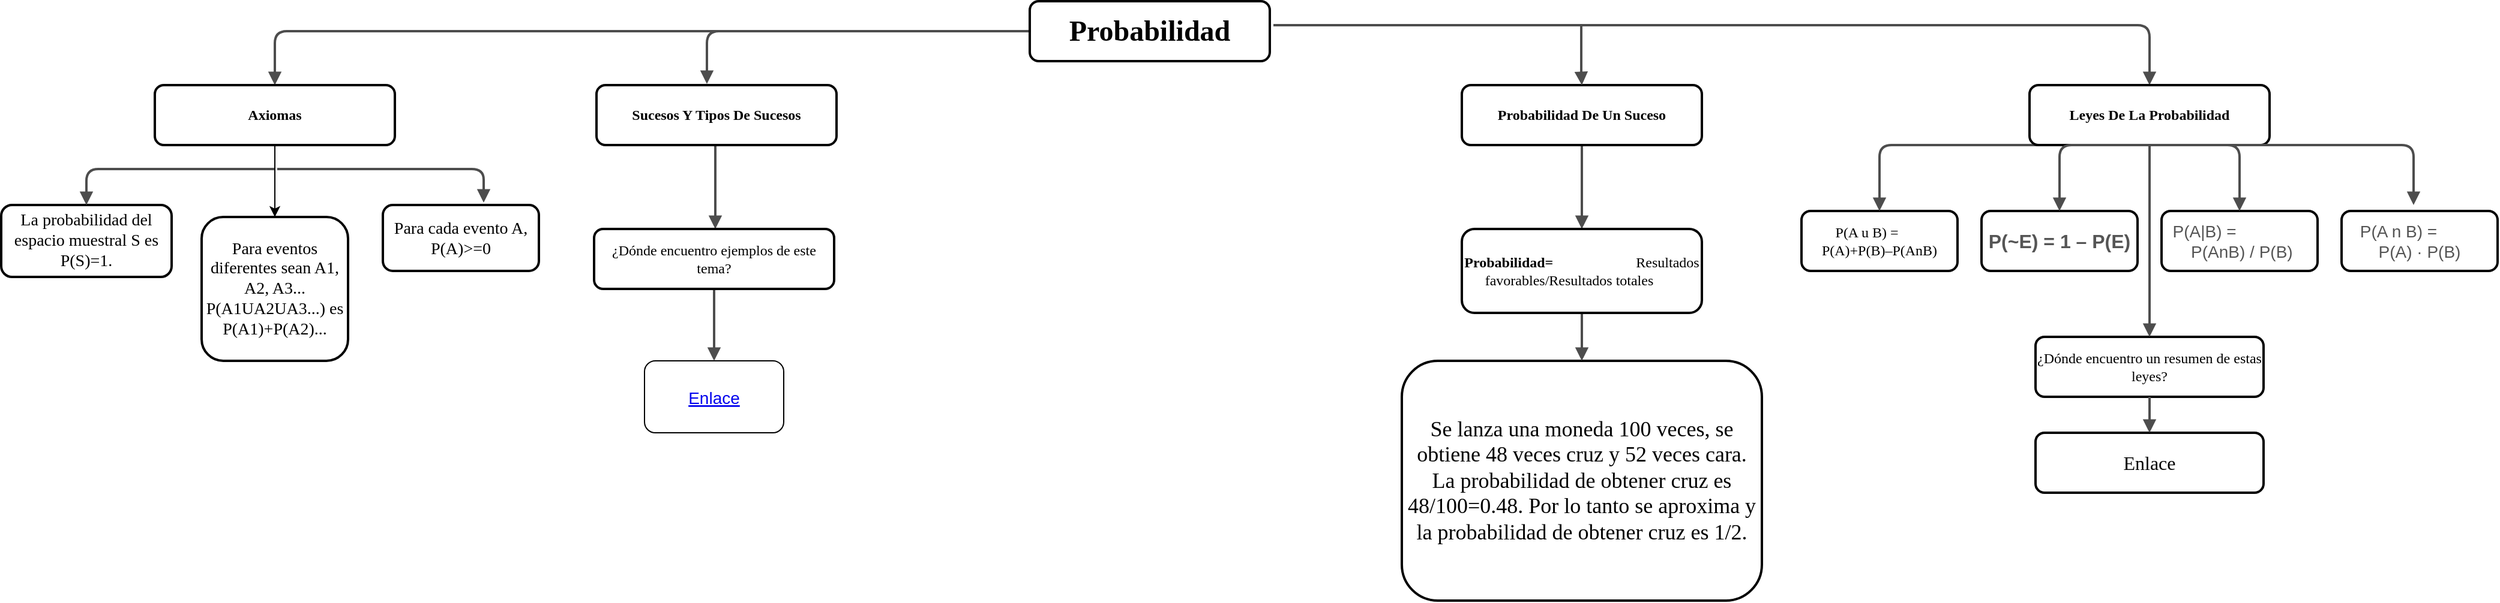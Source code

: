 <mxfile version="15.8.8" type="github">
  <diagram name="Page-1" id="19d8dcba-68ad-dc05-1034-9cf7b2a963f6">
    <mxGraphModel dx="1108" dy="482" grid="1" gridSize="10" guides="1" tooltips="1" connect="1" arrows="1" fold="1" page="1" pageScale="1" pageWidth="1100" pageHeight="850" background="none" math="0" shadow="0">
      <root>
        <mxCell id="0" />
        <mxCell id="1" parent="0" />
        <UserObject label="Enlace" linkTarget="_blank" link="https://www.matematicas10.net/2017/06/tipos-de-sucesos.html" id="TMkLgcARQh1WuAnc6BuK-10">
          <mxCell style="fontColor=#0000EE;fontStyle=4;rounded=1;overflow=hidden;spacing=10;fontSize=14;" vertex="1" parent="1">
            <mxGeometry x="566" y="440" width="116" height="60" as="geometry" />
          </mxCell>
        </UserObject>
        <mxCell id="218ae93e1282097f-12" value="&lt;font style=&quot;font-size: 14px&quot;&gt;La probabilidad del espacio muestral S es P(S)=1.&lt;/font&gt;" style="whiteSpace=wrap;html=1;rounded=1;shadow=0;comic=0;strokeWidth=2;fontFamily=Verdana;align=center;fontSize=10;" parent="1" vertex="1">
          <mxGeometry x="30" y="310" width="142" height="60" as="geometry" />
        </mxCell>
        <mxCell id="218ae93e1282097f-29" value="&lt;font style=&quot;font-size: 18px&quot;&gt;Se lanza una moneda 100 veces, se obtiene 48 veces cruz y 52 veces cara. La probabilidad de obtener cruz es 48/100=0.48. Por lo tanto se aproxima y la probabilidad de obtener cruz es 1/2.&lt;/font&gt;" style="whiteSpace=wrap;html=1;rounded=1;shadow=0;comic=0;strokeWidth=2;fontFamily=Verdana;align=center;fontSize=10;" parent="1" vertex="1">
          <mxGeometry x="1197" y="440" width="300" height="200" as="geometry" />
        </mxCell>
        <mxCell id="218ae93e1282097f-34" value="&lt;font style=&quot;font-size: 12px&quot;&gt;P(A u B) =&amp;nbsp; &amp;nbsp; &amp;nbsp; &amp;nbsp; P(A)+P(B)–P(AnB)&lt;/font&gt;" style="whiteSpace=wrap;html=1;rounded=1;shadow=0;comic=0;strokeWidth=2;fontFamily=Verdana;align=center;fontSize=10;" parent="1" vertex="1">
          <mxGeometry x="1530" y="315" width="130" height="50" as="geometry" />
        </mxCell>
        <mxCell id="218ae93e1282097f-42" value="" style="edgeStyle=orthogonalEdgeStyle;rounded=1;html=1;labelBackgroundColor=none;endArrow=block;endFill=1;strokeColor=#4D4D4D;strokeWidth=2;fontFamily=Verdana;fontSize=12;fontStyle=1;entryX=0.46;entryY=-0.02;entryDx=0;entryDy=0;entryPerimeter=0;" parent="1" target="6257edae8c83ed4a-9" edge="1">
          <mxGeometry relative="1" as="geometry">
            <mxPoint x="880" y="165" as="sourcePoint" />
            <mxPoint x="987" y="220" as="targetPoint" />
            <Array as="points">
              <mxPoint x="618" y="165" />
            </Array>
          </mxGeometry>
        </mxCell>
        <mxCell id="218ae93e1282097f-43" value="" style="edgeStyle=orthogonalEdgeStyle;rounded=1;html=1;labelBackgroundColor=none;endArrow=block;endFill=1;strokeColor=#4D4D4D;strokeWidth=2;fontFamily=Verdana;fontSize=12;fontStyle=1;entryX=0.5;entryY=0;entryDx=0;entryDy=0;" parent="1" source="6257edae8c83ed4a-1" target="218ae93e1282097f-8" edge="1">
          <mxGeometry relative="1" as="geometry">
            <Array as="points">
              <mxPoint x="258" y="165" />
            </Array>
          </mxGeometry>
        </mxCell>
        <mxCell id="218ae93e1282097f-45" value="" style="edgeStyle=elbowEdgeStyle;rounded=1;html=1;labelBackgroundColor=none;endArrow=block;endFill=1;strokeColor=#4D4D4D;strokeWidth=2;fontFamily=Verdana;fontSize=12;fontStyle=1" parent="1" source="6257edae8c83ed4a-9" target="6257edae8c83ed4a-21" edge="1">
          <mxGeometry relative="1" as="geometry" />
        </mxCell>
        <mxCell id="218ae93e1282097f-47" value="" style="edgeStyle=orthogonalEdgeStyle;rounded=1;html=1;labelBackgroundColor=none;endArrow=block;endFill=1;strokeColor=#4D4D4D;strokeWidth=2;fontFamily=Verdana;fontSize=12;fontStyle=1" parent="1" target="218ae93e1282097f-5" edge="1">
          <mxGeometry relative="1" as="geometry">
            <mxPoint x="1090" y="160" as="sourcePoint" />
            <Array as="points">
              <mxPoint x="1347" y="160" />
              <mxPoint x="1737" y="160" />
            </Array>
          </mxGeometry>
        </mxCell>
        <mxCell id="218ae93e1282097f-48" value="" style="edgeStyle=orthogonalEdgeStyle;rounded=1;html=1;labelBackgroundColor=none;endArrow=block;endFill=1;strokeColor=#4D4D4D;strokeWidth=2;fontFamily=Verdana;fontSize=12;fontStyle=1" parent="1" source="218ae93e1282097f-2" target="6257edae8c83ed4a-24" edge="1">
          <mxGeometry relative="1" as="geometry" />
        </mxCell>
        <mxCell id="218ae93e1282097f-49" value="" style="edgeStyle=elbowEdgeStyle;rounded=1;html=1;labelBackgroundColor=none;endArrow=block;endFill=1;strokeColor=#4D4D4D;strokeWidth=2;fontFamily=Verdana;fontSize=10;exitX=0.5;exitY=1;exitDx=0;exitDy=0;entryX=0.5;entryY=0;entryDx=0;entryDy=0;" parent="1" source="218ae93e1282097f-5" target="218ae93e1282097f-34" edge="1">
          <mxGeometry relative="1" as="geometry">
            <Array as="points">
              <mxPoint x="1595" y="290" />
            </Array>
          </mxGeometry>
        </mxCell>
        <mxCell id="218ae93e1282097f-50" value="" style="edgeStyle=orthogonalEdgeStyle;rounded=1;html=1;labelBackgroundColor=none;endArrow=block;endFill=1;strokeColor=#4D4D4D;strokeWidth=2;fontFamily=Verdana;fontSize=10;" parent="1" source="6257edae8c83ed4a-24" target="218ae93e1282097f-29" edge="1">
          <mxGeometry relative="1" as="geometry" />
        </mxCell>
        <mxCell id="218ae93e1282097f-52" value="" style="edgeStyle=elbowEdgeStyle;rounded=1;html=1;labelBackgroundColor=none;endArrow=block;endFill=1;strokeColor=#4D4D4D;strokeWidth=2;fontFamily=Verdana;fontSize=10;" parent="1" source="6257edae8c83ed4a-21" edge="1">
          <mxGeometry relative="1" as="geometry">
            <mxPoint x="624" y="440" as="targetPoint" />
          </mxGeometry>
        </mxCell>
        <mxCell id="218ae93e1282097f-53" value="" style="edgeStyle=elbowEdgeStyle;rounded=1;html=1;labelBackgroundColor=none;endArrow=block;endFill=1;strokeColor=#4D4D4D;strokeWidth=2;fontFamily=Verdana;fontSize=10;entryX=0.5;entryY=0;entryDx=0;entryDy=0;" parent="1" target="218ae93e1282097f-12" edge="1">
          <mxGeometry relative="1" as="geometry">
            <mxPoint x="258" y="280" as="sourcePoint" />
            <Array as="points">
              <mxPoint x="101" y="270" />
              <mxPoint x="101" y="290" />
              <mxPoint x="101" y="280" />
            </Array>
          </mxGeometry>
        </mxCell>
        <mxCell id="TMkLgcARQh1WuAnc6BuK-6" value="" style="edgeStyle=orthogonalEdgeStyle;rounded=0;orthogonalLoop=1;jettySize=auto;html=1;" edge="1" parent="1" source="218ae93e1282097f-8" target="TMkLgcARQh1WuAnc6BuK-5">
          <mxGeometry relative="1" as="geometry" />
        </mxCell>
        <mxCell id="218ae93e1282097f-8" value="Axiomas" style="whiteSpace=wrap;html=1;rounded=1;shadow=0;comic=0;strokeWidth=2;fontFamily=Verdana;align=center;fontSize=12;fontStyle=1" parent="1" vertex="1">
          <mxGeometry x="158" y="210" width="200" height="50" as="geometry" />
        </mxCell>
        <mxCell id="6257edae8c83ed4a-9" value="Sucesos Y Tipos De Sucesos" style="whiteSpace=wrap;html=1;rounded=1;shadow=0;comic=0;strokeWidth=2;fontFamily=Verdana;align=center;fontSize=12;fontStyle=1" parent="1" vertex="1">
          <mxGeometry x="526" y="210" width="200" height="50" as="geometry" />
        </mxCell>
        <mxCell id="6257edae8c83ed4a-21" value="&lt;span style=&quot;font-weight: normal&quot;&gt;¿Dónde encuentro ejemplos de este tema?&lt;/span&gt;" style="whiteSpace=wrap;html=1;rounded=1;shadow=0;comic=0;strokeWidth=2;fontFamily=Verdana;align=center;fontSize=12;fontStyle=1" parent="1" vertex="1">
          <mxGeometry x="524" y="330" width="200" height="50" as="geometry" />
        </mxCell>
        <mxCell id="6257edae8c83ed4a-1" value="&lt;font style=&quot;font-size: 24px&quot;&gt;Probabilidad&lt;/font&gt;" style="whiteSpace=wrap;html=1;rounded=1;shadow=0;comic=0;strokeWidth=2;fontFamily=Verdana;align=center;fontSize=12;fontStyle=1" parent="1" vertex="1">
          <mxGeometry x="887" y="140" width="200" height="50" as="geometry" />
        </mxCell>
        <mxCell id="218ae93e1282097f-2" value="Probabilidad De Un Suceso" style="whiteSpace=wrap;html=1;rounded=1;shadow=0;comic=0;strokeWidth=2;fontFamily=Verdana;align=center;fontSize=12;fontStyle=1" parent="1" vertex="1">
          <mxGeometry x="1247" y="210" width="200" height="50" as="geometry" />
        </mxCell>
        <mxCell id="6257edae8c83ed4a-24" value="Probabilidad=&amp;nbsp; &amp;nbsp; &amp;nbsp; &amp;nbsp; &amp;nbsp; &amp;nbsp; &amp;nbsp; &amp;nbsp; &amp;nbsp; &amp;nbsp; &amp;nbsp; &amp;nbsp;&lt;span style=&quot;font-weight: normal&quot;&gt;Resultados favorables/Resultados totales&amp;nbsp;&lt;/span&gt; &amp;nbsp; &amp;nbsp; &amp;nbsp;" style="whiteSpace=wrap;html=1;rounded=1;shadow=0;comic=0;strokeWidth=2;fontFamily=Verdana;align=center;fontSize=12;fontStyle=1" parent="1" vertex="1">
          <mxGeometry x="1247" y="330" width="200" height="70" as="geometry" />
        </mxCell>
        <mxCell id="218ae93e1282097f-5" value="Leyes De La Probabilidad" style="whiteSpace=wrap;html=1;rounded=1;shadow=0;comic=0;strokeWidth=2;fontFamily=Verdana;align=center;fontSize=12;fontStyle=1" parent="1" vertex="1">
          <mxGeometry x="1720" y="210" width="200" height="50" as="geometry" />
        </mxCell>
        <mxCell id="TMkLgcARQh1WuAnc6BuK-4" value="&lt;font style=&quot;font-size: 14px&quot;&gt;Para cada evento A, P(A)&amp;gt;=0&lt;/font&gt;" style="whiteSpace=wrap;html=1;rounded=1;shadow=0;comic=0;strokeWidth=2;fontFamily=Verdana;align=center;fontSize=10;" vertex="1" parent="1">
          <mxGeometry x="348" y="310" width="130" height="55" as="geometry" />
        </mxCell>
        <mxCell id="TMkLgcARQh1WuAnc6BuK-5" value="&lt;div&gt;&lt;span style=&quot;font-weight: normal&quot;&gt;&lt;font style=&quot;font-size: 14px&quot;&gt;Para eventos diferentes sean A1, A2, A3...&lt;/font&gt;&lt;/span&gt;&lt;/div&gt;&lt;div&gt;&lt;span style=&quot;font-weight: normal&quot;&gt;&lt;font style=&quot;font-size: 14px&quot;&gt;P(A1UA2UA3...) es P(A1)+P(A2)...&lt;/font&gt;&lt;/span&gt;&lt;/div&gt;" style="whiteSpace=wrap;html=1;rounded=1;shadow=0;fontFamily=Verdana;fontStyle=1;strokeWidth=2;comic=0;" vertex="1" parent="1">
          <mxGeometry x="197" y="320" width="122" height="120" as="geometry" />
        </mxCell>
        <mxCell id="TMkLgcARQh1WuAnc6BuK-7" value="" style="edgeStyle=elbowEdgeStyle;rounded=1;html=1;labelBackgroundColor=none;endArrow=block;endFill=1;strokeColor=#4D4D4D;strokeWidth=2;fontFamily=Verdana;fontSize=10;entryX=0.646;entryY=-0.036;entryDx=0;entryDy=0;entryPerimeter=0;" edge="1" parent="1" target="TMkLgcARQh1WuAnc6BuK-4">
          <mxGeometry relative="1" as="geometry">
            <mxPoint x="260" y="280" as="sourcePoint" />
            <mxPoint x="432" y="300" as="targetPoint" />
            <Array as="points">
              <mxPoint x="432" y="280" />
              <mxPoint x="113" y="290" />
              <mxPoint x="113" y="280" />
            </Array>
          </mxGeometry>
        </mxCell>
        <mxCell id="TMkLgcARQh1WuAnc6BuK-11" value="" style="edgeStyle=orthogonalEdgeStyle;rounded=1;html=1;labelBackgroundColor=none;endArrow=block;endFill=1;strokeColor=#4D4D4D;strokeWidth=2;fontFamily=Verdana;fontSize=12;fontStyle=1" edge="1" parent="1">
          <mxGeometry relative="1" as="geometry">
            <mxPoint x="1346.5" y="160" as="sourcePoint" />
            <mxPoint x="1347" y="210" as="targetPoint" />
            <Array as="points">
              <mxPoint x="1346.5" y="200" />
              <mxPoint x="1346.5" y="200" />
            </Array>
          </mxGeometry>
        </mxCell>
        <mxCell id="TMkLgcARQh1WuAnc6BuK-15" value="&lt;span style=&quot;color: rgb(85 , 85 , 85) ; font-family: &amp;#34;port lligat sans&amp;#34; , &amp;#34;helvetica&amp;#34; , sans-serif ; background-color: rgba(255 , 255 , 255 , 0.6)&quot;&gt;&lt;font style=&quot;font-size: 14px&quot;&gt;P(A n B) =&amp;nbsp; &amp;nbsp; &amp;nbsp; &amp;nbsp; &amp;nbsp; P(A) · P(B)&lt;/font&gt;&lt;/span&gt;" style="whiteSpace=wrap;html=1;rounded=1;shadow=0;comic=0;strokeWidth=2;fontFamily=Verdana;align=center;fontSize=10;" vertex="1" parent="1">
          <mxGeometry x="1980" y="315" width="130" height="50" as="geometry" />
        </mxCell>
        <mxCell id="TMkLgcARQh1WuAnc6BuK-16" value="&lt;span style=&quot;color: rgb(85 , 85 , 85) ; font-family: &amp;#34;port lligat sans&amp;#34; , &amp;#34;helvetica&amp;#34; , sans-serif ; background-color: rgba(255 , 255 , 255 , 0.6)&quot;&gt;&lt;font style=&quot;font-size: 14px&quot;&gt;P(A|B) =&amp;nbsp; &amp;nbsp; &amp;nbsp; &amp;nbsp; &amp;nbsp; &amp;nbsp; &amp;nbsp; &amp;nbsp; &amp;nbsp;P(AnB) / P(B)&lt;/font&gt;&lt;/span&gt;" style="whiteSpace=wrap;html=1;rounded=1;shadow=0;comic=0;strokeWidth=2;fontFamily=Verdana;align=center;fontSize=10;strokeColor=#000000;" vertex="1" parent="1">
          <mxGeometry x="1830" y="315" width="130" height="50" as="geometry" />
        </mxCell>
        <mxCell id="TMkLgcARQh1WuAnc6BuK-17" value="&lt;h5&gt;&lt;span style=&quot;color: rgb(85 , 85 , 85) ; font-family: &amp;#34;port lligat sans&amp;#34; , &amp;#34;helvetica&amp;#34; , sans-serif ; font-size: 16px ; background-color: rgba(255 , 255 , 255 , 0.6)&quot;&gt;P(~E) = 1 – P(E)&lt;/span&gt;&lt;/h5&gt;" style="whiteSpace=wrap;html=1;rounded=1;shadow=0;comic=0;strokeWidth=2;fontFamily=Verdana;align=center;fontSize=10;strokeColor=#000000;" vertex="1" parent="1">
          <mxGeometry x="1680" y="315" width="130" height="50" as="geometry" />
        </mxCell>
        <mxCell id="TMkLgcARQh1WuAnc6BuK-18" value="" style="edgeStyle=elbowEdgeStyle;rounded=1;html=1;labelBackgroundColor=none;endArrow=block;endFill=1;strokeColor=#4D4D4D;strokeWidth=2;fontFamily=Verdana;fontSize=10;entryX=0.5;entryY=0;entryDx=0;entryDy=0;" edge="1" parent="1" target="TMkLgcARQh1WuAnc6BuK-17">
          <mxGeometry relative="1" as="geometry">
            <mxPoint x="1820" y="260" as="sourcePoint" />
            <mxPoint x="1605" y="325" as="targetPoint" />
            <Array as="points">
              <mxPoint x="1745" y="290" />
            </Array>
          </mxGeometry>
        </mxCell>
        <mxCell id="TMkLgcARQh1WuAnc6BuK-19" value="" style="edgeStyle=elbowEdgeStyle;rounded=1;html=1;labelBackgroundColor=none;endArrow=block;endFill=1;strokeColor=#4D4D4D;strokeWidth=2;fontFamily=Verdana;fontSize=10;entryX=0.5;entryY=0;entryDx=0;entryDy=0;" edge="1" parent="1" target="TMkLgcARQh1WuAnc6BuK-16">
          <mxGeometry relative="1" as="geometry">
            <mxPoint x="1820" y="260" as="sourcePoint" />
            <mxPoint x="1900" y="310" as="targetPoint" />
            <Array as="points">
              <mxPoint x="1895" y="290" />
            </Array>
          </mxGeometry>
        </mxCell>
        <mxCell id="TMkLgcARQh1WuAnc6BuK-20" value="" style="edgeStyle=elbowEdgeStyle;rounded=1;html=1;labelBackgroundColor=none;endArrow=block;endFill=1;strokeColor=#4D4D4D;strokeWidth=2;fontFamily=Verdana;fontSize=10;exitX=0.5;exitY=1;exitDx=0;exitDy=0;" edge="1" parent="1" source="218ae93e1282097f-5">
          <mxGeometry relative="1" as="geometry">
            <mxPoint x="1850" y="290" as="sourcePoint" />
            <mxPoint x="2040" y="310" as="targetPoint" />
            <Array as="points">
              <mxPoint x="2040" y="280" />
              <mxPoint x="1625" y="320" />
            </Array>
          </mxGeometry>
        </mxCell>
        <mxCell id="TMkLgcARQh1WuAnc6BuK-24" value="&lt;font style=&quot;font-size: 12px&quot;&gt;¿Dónde encuentro un resumen de estas leyes?&lt;/font&gt;" style="whiteSpace=wrap;html=1;rounded=1;shadow=0;comic=0;strokeWidth=2;fontFamily=Verdana;align=center;fontSize=10;" vertex="1" parent="1">
          <mxGeometry x="1725" y="420" width="190" height="50" as="geometry" />
        </mxCell>
        <UserObject label="&lt;font size=&quot;3&quot;&gt;Enlace&lt;br&gt;&lt;/font&gt;" link="https://blogdefisicadevalentina.wordpress.com/estadistica/cuarto-periodo/leyes-de-la-probabilidad/" id="TMkLgcARQh1WuAnc6BuK-25">
          <mxCell style="whiteSpace=wrap;html=1;rounded=1;shadow=0;comic=0;strokeWidth=2;fontFamily=Verdana;align=center;fontSize=10;" vertex="1" parent="1">
            <mxGeometry x="1725" y="500" width="190" height="50" as="geometry" />
          </mxCell>
        </UserObject>
        <mxCell id="TMkLgcARQh1WuAnc6BuK-26" value="" style="edgeStyle=elbowEdgeStyle;rounded=1;html=1;labelBackgroundColor=none;endArrow=block;endFill=1;strokeColor=#4D4D4D;strokeWidth=2;fontFamily=Verdana;fontSize=10;entryX=0.5;entryY=0;entryDx=0;entryDy=0;" edge="1" parent="1" target="TMkLgcARQh1WuAnc6BuK-25">
          <mxGeometry relative="1" as="geometry">
            <mxPoint x="1820" y="470" as="sourcePoint" />
            <mxPoint x="1755" y="325" as="targetPoint" />
            <Array as="points" />
          </mxGeometry>
        </mxCell>
        <mxCell id="TMkLgcARQh1WuAnc6BuK-27" value="" style="edgeStyle=elbowEdgeStyle;rounded=1;html=1;labelBackgroundColor=none;endArrow=block;endFill=1;strokeColor=#4D4D4D;strokeWidth=2;fontFamily=Verdana;fontSize=10;entryX=0.5;entryY=0;entryDx=0;entryDy=0;" edge="1" parent="1" target="TMkLgcARQh1WuAnc6BuK-24">
          <mxGeometry relative="1" as="geometry">
            <mxPoint x="1820" y="260" as="sourcePoint" />
            <mxPoint x="1765" y="335" as="targetPoint" />
            <Array as="points">
              <mxPoint x="1820" y="340" />
            </Array>
          </mxGeometry>
        </mxCell>
      </root>
    </mxGraphModel>
  </diagram>
</mxfile>
